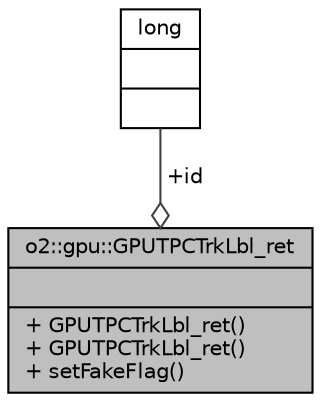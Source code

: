 digraph "o2::gpu::GPUTPCTrkLbl_ret"
{
 // INTERACTIVE_SVG=YES
  bgcolor="transparent";
  edge [fontname="Helvetica",fontsize="10",labelfontname="Helvetica",labelfontsize="10"];
  node [fontname="Helvetica",fontsize="10",shape=record];
  Node1 [label="{o2::gpu::GPUTPCTrkLbl_ret\n||+ GPUTPCTrkLbl_ret()\l+ GPUTPCTrkLbl_ret()\l+ setFakeFlag()\l}",height=0.2,width=0.4,color="black", fillcolor="grey75", style="filled", fontcolor="black"];
  Node2 -> Node1 [color="grey25",fontsize="10",style="solid",label=" +id" ,arrowhead="odiamond",fontname="Helvetica"];
  Node2 [label="{long\n||}",height=0.2,width=0.4,color="black",URL="$d7/d63/classlong.html"];
}
